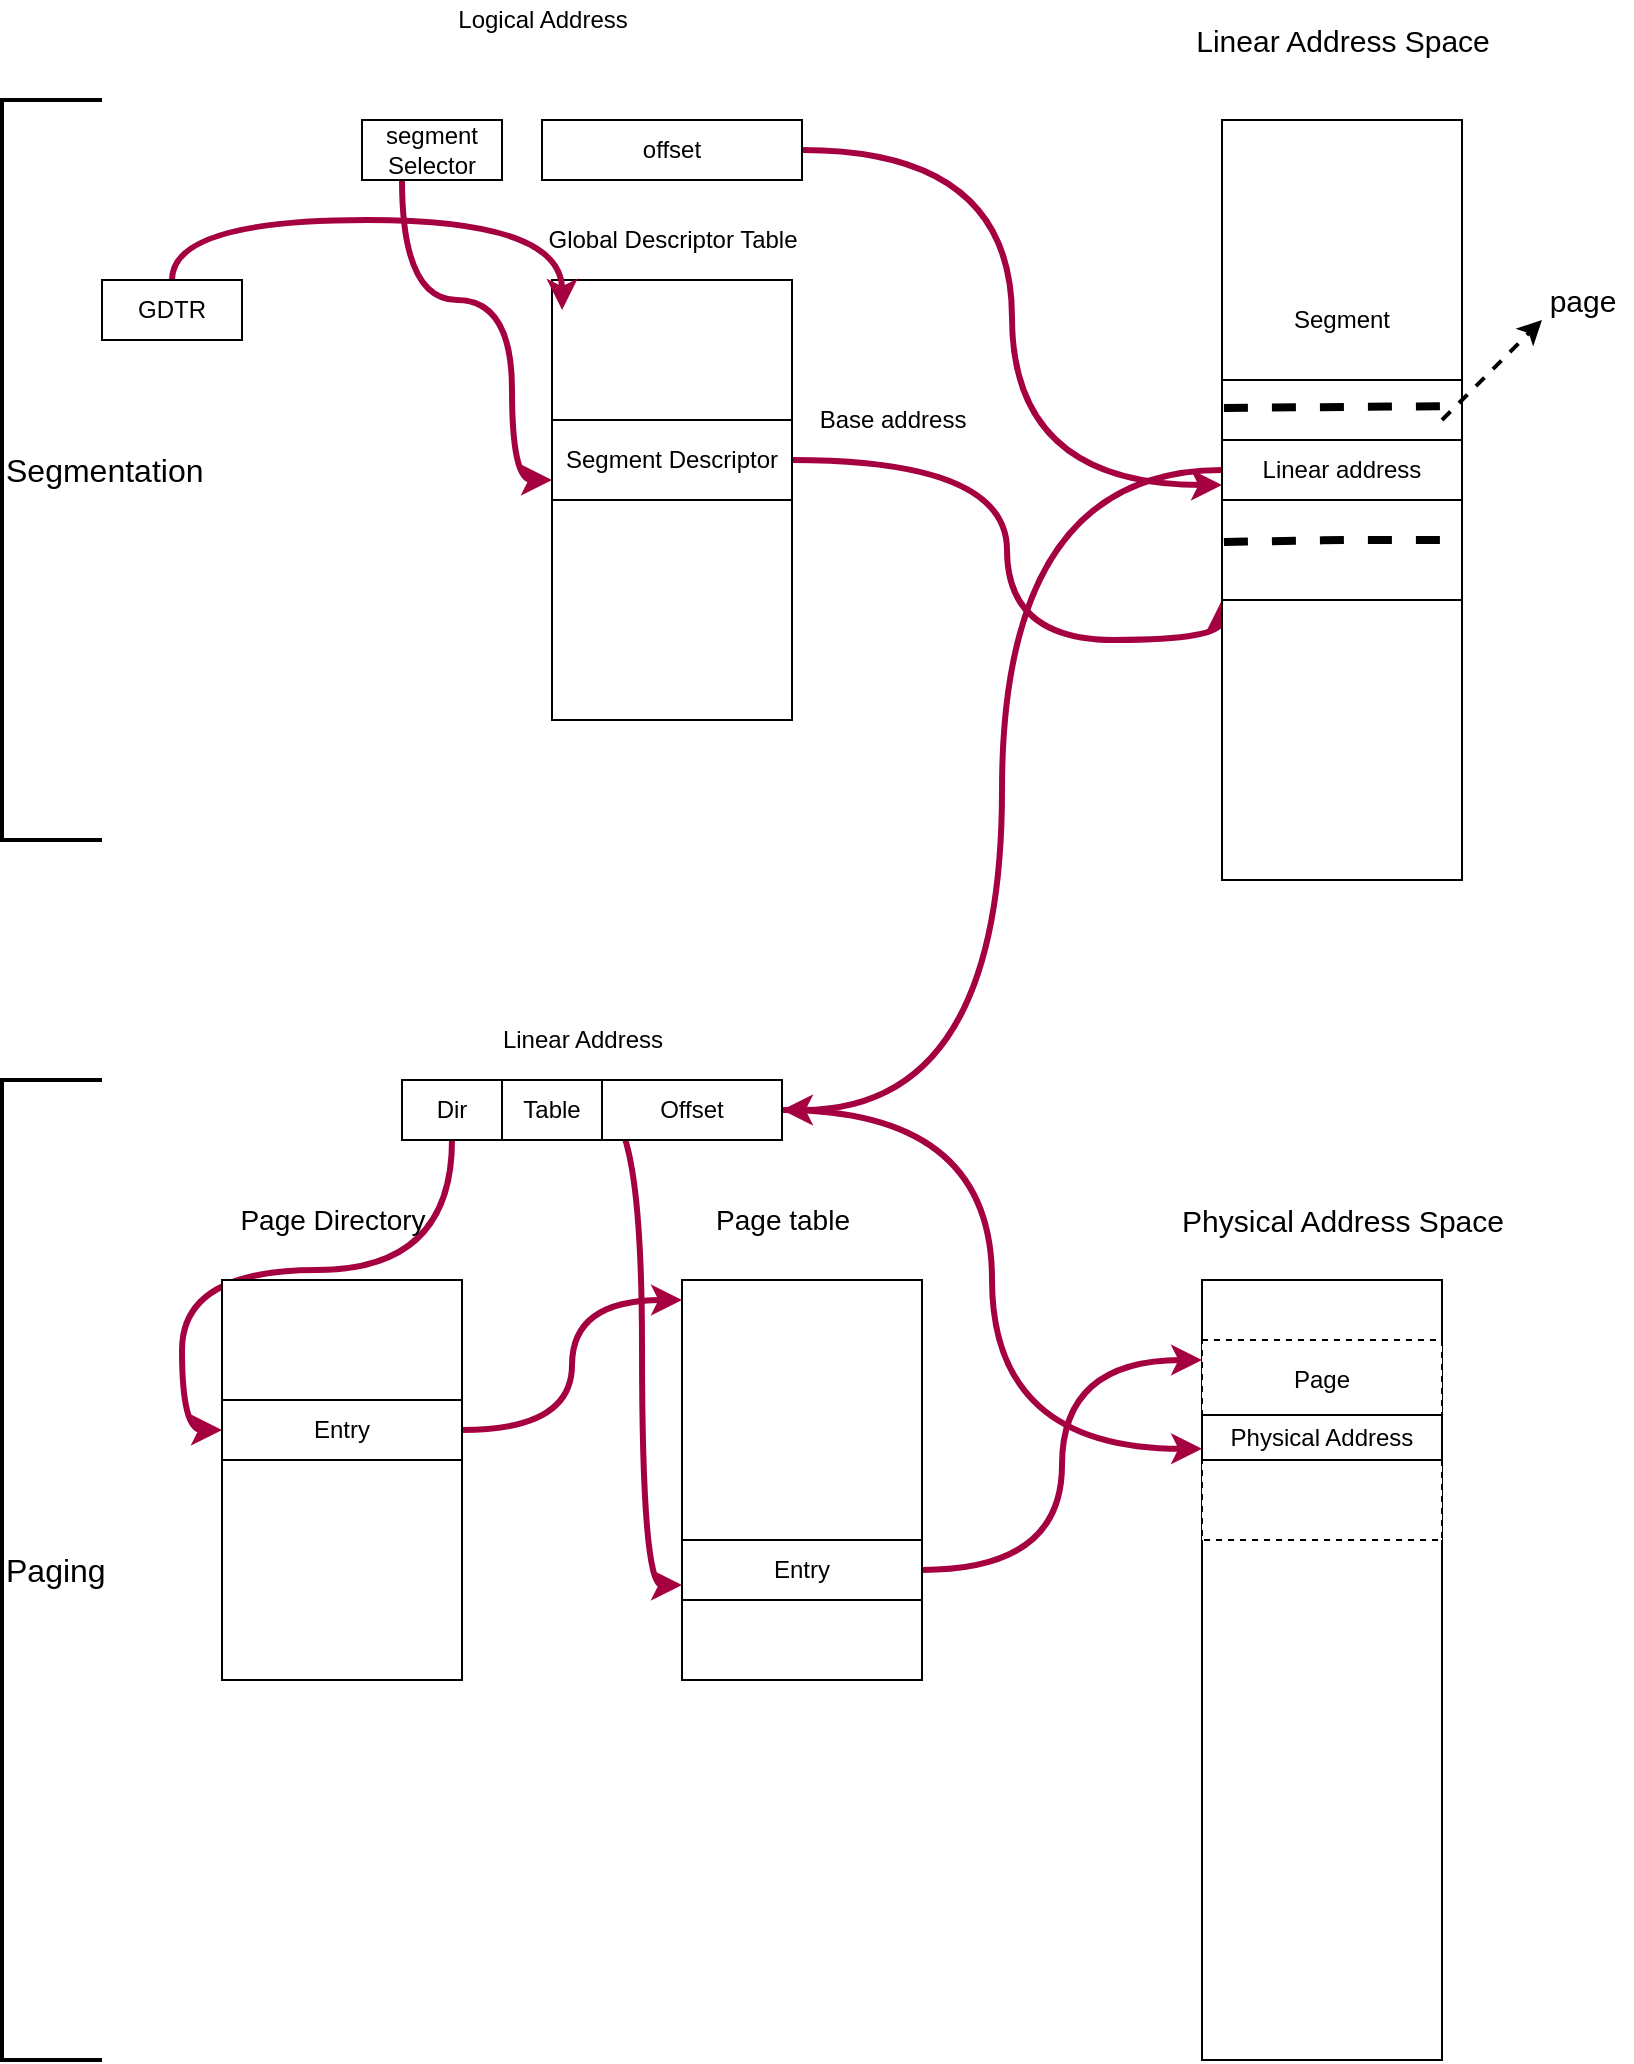 <mxfile version="13.4.2" type="github">
  <diagram id="KFNh0OBTtB54pOOY2KYq" name="Page-1">
    <mxGraphModel dx="2893" dy="1105" grid="1" gridSize="10" guides="1" tooltips="1" connect="1" arrows="1" fold="1" page="1" pageScale="1" pageWidth="827" pageHeight="1169" math="0" shadow="0">
      <root>
        <mxCell id="0" />
        <mxCell id="1" parent="0" />
        <mxCell id="2" value="Logical Address&lt;br&gt;" style="text;html=1;align=center;verticalAlign=middle;resizable=0;points=[];autosize=1;" vertex="1" parent="1">
          <mxGeometry x="140" y="180" width="100" height="20" as="geometry" />
        </mxCell>
        <mxCell id="1BfbhtUmELhzHSu8qsNg-10" style="edgeStyle=orthogonalEdgeStyle;curved=1;rounded=0;orthogonalLoop=1;jettySize=auto;html=1;entryX=0;entryY=0.75;entryDx=0;entryDy=0;strokeWidth=3;fillColor=#d80073;strokeColor=#A50040;" edge="1" parent="1" source="1BfbhtUmELhzHSu8qsNg-2" target="1BfbhtUmELhzHSu8qsNg-5">
          <mxGeometry relative="1" as="geometry">
            <Array as="points">
              <mxPoint x="120" y="330" />
              <mxPoint x="175" y="330" />
              <mxPoint x="175" y="420" />
            </Array>
          </mxGeometry>
        </mxCell>
        <mxCell id="1BfbhtUmELhzHSu8qsNg-2" value="segment Selector" style="rounded=0;whiteSpace=wrap;html=1;" vertex="1" parent="1">
          <mxGeometry x="100" y="240" width="70" height="30" as="geometry" />
        </mxCell>
        <mxCell id="1BfbhtUmELhzHSu8qsNg-11" style="edgeStyle=orthogonalEdgeStyle;curved=1;rounded=0;orthogonalLoop=1;jettySize=auto;html=1;strokeWidth=3;fillColor=#d80073;strokeColor=#A50040;entryX=0;entryY=0.75;entryDx=0;entryDy=0;" edge="1" parent="1" source="1BfbhtUmELhzHSu8qsNg-3" target="1BfbhtUmELhzHSu8qsNg-18">
          <mxGeometry relative="1" as="geometry">
            <mxPoint x="450" y="390" as="targetPoint" />
          </mxGeometry>
        </mxCell>
        <mxCell id="1BfbhtUmELhzHSu8qsNg-3" value="offset" style="rounded=0;whiteSpace=wrap;html=1;" vertex="1" parent="1">
          <mxGeometry x="190" y="240" width="130" height="30" as="geometry" />
        </mxCell>
        <mxCell id="1BfbhtUmELhzHSu8qsNg-4" value="" style="rounded=0;whiteSpace=wrap;html=1;" vertex="1" parent="1">
          <mxGeometry x="195" y="320" width="120" height="220" as="geometry" />
        </mxCell>
        <mxCell id="1BfbhtUmELhzHSu8qsNg-14" style="edgeStyle=orthogonalEdgeStyle;curved=1;rounded=0;orthogonalLoop=1;jettySize=auto;html=1;entryX=0;entryY=1;entryDx=0;entryDy=0;strokeWidth=3;fillColor=#d80073;strokeColor=#A50040;" edge="1" parent="1" source="1BfbhtUmELhzHSu8qsNg-5" target="1BfbhtUmELhzHSu8qsNg-17">
          <mxGeometry relative="1" as="geometry">
            <mxPoint x="435.858" y="424.142" as="targetPoint" />
          </mxGeometry>
        </mxCell>
        <mxCell id="1BfbhtUmELhzHSu8qsNg-5" value="Segment Descriptor" style="rounded=0;whiteSpace=wrap;html=1;" vertex="1" parent="1">
          <mxGeometry x="195" y="390" width="120" height="40" as="geometry" />
        </mxCell>
        <mxCell id="1BfbhtUmELhzHSu8qsNg-6" value="Global Descriptor Table" style="text;html=1;align=center;verticalAlign=middle;resizable=0;points=[];autosize=1;" vertex="1" parent="1">
          <mxGeometry x="185" y="290" width="140" height="20" as="geometry" />
        </mxCell>
        <mxCell id="1BfbhtUmELhzHSu8qsNg-9" style="edgeStyle=orthogonalEdgeStyle;rounded=0;orthogonalLoop=1;jettySize=auto;html=1;entryX=0.042;entryY=0.068;entryDx=0;entryDy=0;entryPerimeter=0;curved=1;fillColor=#d80073;strokeColor=#A50040;strokeWidth=3;" edge="1" parent="1" source="1BfbhtUmELhzHSu8qsNg-8" target="1BfbhtUmELhzHSu8qsNg-4">
          <mxGeometry relative="1" as="geometry">
            <Array as="points">
              <mxPoint x="5" y="290" />
              <mxPoint x="200" y="290" />
            </Array>
          </mxGeometry>
        </mxCell>
        <mxCell id="1BfbhtUmELhzHSu8qsNg-8" value="GDTR" style="rounded=0;whiteSpace=wrap;html=1;" vertex="1" parent="1">
          <mxGeometry x="-30" y="320" width="70" height="30" as="geometry" />
        </mxCell>
        <mxCell id="1BfbhtUmELhzHSu8qsNg-15" value="Base address" style="text;html=1;align=center;verticalAlign=middle;resizable=0;points=[];autosize=1;" vertex="1" parent="1">
          <mxGeometry x="320" y="380" width="90" height="20" as="geometry" />
        </mxCell>
        <mxCell id="1BfbhtUmELhzHSu8qsNg-16" value="" style="rounded=0;whiteSpace=wrap;html=1;" vertex="1" parent="1">
          <mxGeometry x="530" y="240" width="120" height="380" as="geometry" />
        </mxCell>
        <mxCell id="1BfbhtUmELhzHSu8qsNg-17" value="" style="rounded=0;whiteSpace=wrap;html=1;" vertex="1" parent="1">
          <mxGeometry x="530" y="370" width="120" height="110" as="geometry" />
        </mxCell>
        <mxCell id="1BfbhtUmELhzHSu8qsNg-29" style="edgeStyle=orthogonalEdgeStyle;curved=1;rounded=0;orthogonalLoop=1;jettySize=auto;html=1;entryX=1;entryY=0.5;entryDx=0;entryDy=0;strokeWidth=3;fillColor=#d80073;strokeColor=#A50040;" edge="1" parent="1" source="1BfbhtUmELhzHSu8qsNg-18" target="1BfbhtUmELhzHSu8qsNg-27">
          <mxGeometry relative="1" as="geometry" />
        </mxCell>
        <mxCell id="1BfbhtUmELhzHSu8qsNg-18" value="Linear address" style="rounded=0;whiteSpace=wrap;html=1;" vertex="1" parent="1">
          <mxGeometry x="530" y="400" width="120" height="30" as="geometry" />
        </mxCell>
        <mxCell id="1BfbhtUmELhzHSu8qsNg-19" value="Segment" style="text;html=1;strokeColor=none;fillColor=none;align=center;verticalAlign=middle;whiteSpace=wrap;rounded=0;" vertex="1" parent="1">
          <mxGeometry x="570" y="330" width="40" height="20" as="geometry" />
        </mxCell>
        <mxCell id="1BfbhtUmELhzHSu8qsNg-20" value="" style="endArrow=none;dashed=1;html=1;strokeWidth=4;exitX=0.008;exitY=0.127;exitDx=0;exitDy=0;exitPerimeter=0;" edge="1" parent="1" source="1BfbhtUmELhzHSu8qsNg-17">
          <mxGeometry width="50" height="50" relative="1" as="geometry">
            <mxPoint x="530" y="420" as="sourcePoint" />
            <mxPoint x="650" y="383" as="targetPoint" />
          </mxGeometry>
        </mxCell>
        <mxCell id="1BfbhtUmELhzHSu8qsNg-21" value="" style="endArrow=none;dashed=1;html=1;strokeWidth=4;entryX=1;entryY=0.118;entryDx=0;entryDy=0;entryPerimeter=0;exitX=0.008;exitY=0.127;exitDx=0;exitDy=0;exitPerimeter=0;" edge="1" parent="1">
          <mxGeometry width="50" height="50" relative="1" as="geometry">
            <mxPoint x="530.96" y="450.99" as="sourcePoint" />
            <mxPoint x="650" y="450" as="targetPoint" />
            <Array as="points">
              <mxPoint x="590" y="450.02" />
            </Array>
          </mxGeometry>
        </mxCell>
        <mxCell id="1BfbhtUmELhzHSu8qsNg-23" value="" style="endArrow=classic;html=1;strokeWidth=2;dashed=1;" edge="1" parent="1">
          <mxGeometry width="50" height="50" relative="1" as="geometry">
            <mxPoint x="640" y="390" as="sourcePoint" />
            <mxPoint x="690" y="340" as="targetPoint" />
          </mxGeometry>
        </mxCell>
        <mxCell id="1BfbhtUmELhzHSu8qsNg-24" value="&lt;font style=&quot;font-size: 15px&quot;&gt;page&lt;/font&gt;" style="text;html=1;align=center;verticalAlign=middle;resizable=0;points=[];autosize=1;" vertex="1" parent="1">
          <mxGeometry x="685" y="320" width="50" height="20" as="geometry" />
        </mxCell>
        <mxCell id="1BfbhtUmELhzHSu8qsNg-33" style="edgeStyle=orthogonalEdgeStyle;rounded=0;orthogonalLoop=1;jettySize=auto;html=1;entryX=0;entryY=0.5;entryDx=0;entryDy=0;strokeWidth=3;curved=1;fillColor=#d80073;strokeColor=#A50040;" edge="1" parent="1" source="1BfbhtUmELhzHSu8qsNg-25" target="1BfbhtUmELhzHSu8qsNg-34">
          <mxGeometry relative="1" as="geometry" />
        </mxCell>
        <mxCell id="1BfbhtUmELhzHSu8qsNg-25" value="Dir" style="rounded=0;whiteSpace=wrap;html=1;" vertex="1" parent="1">
          <mxGeometry x="120" y="720" width="50" height="30" as="geometry" />
        </mxCell>
        <mxCell id="1BfbhtUmELhzHSu8qsNg-37" style="edgeStyle=orthogonalEdgeStyle;curved=1;rounded=0;orthogonalLoop=1;jettySize=auto;html=1;entryX=0;entryY=0.75;entryDx=0;entryDy=0;strokeWidth=3;fillColor=#d80073;strokeColor=#A50040;" edge="1" parent="1" source="1BfbhtUmELhzHSu8qsNg-26" target="1BfbhtUmELhzHSu8qsNg-36">
          <mxGeometry relative="1" as="geometry" />
        </mxCell>
        <mxCell id="1BfbhtUmELhzHSu8qsNg-26" value="Table" style="rounded=0;whiteSpace=wrap;html=1;" vertex="1" parent="1">
          <mxGeometry x="170" y="720" width="50" height="30" as="geometry" />
        </mxCell>
        <mxCell id="1BfbhtUmELhzHSu8qsNg-42" style="edgeStyle=orthogonalEdgeStyle;curved=1;rounded=0;orthogonalLoop=1;jettySize=auto;html=1;entryX=0;entryY=0.75;entryDx=0;entryDy=0;strokeWidth=3;fillColor=#d80073;strokeColor=#A50040;" edge="1" parent="1" source="1BfbhtUmELhzHSu8qsNg-27" target="1BfbhtUmELhzHSu8qsNg-39">
          <mxGeometry relative="1" as="geometry" />
        </mxCell>
        <mxCell id="1BfbhtUmELhzHSu8qsNg-27" value="Offset" style="rounded=0;whiteSpace=wrap;html=1;" vertex="1" parent="1">
          <mxGeometry x="220" y="720" width="90" height="30" as="geometry" />
        </mxCell>
        <mxCell id="1BfbhtUmELhzHSu8qsNg-28" value="Linear Address" style="text;html=1;align=center;verticalAlign=middle;resizable=0;points=[];autosize=1;" vertex="1" parent="1">
          <mxGeometry x="160" y="690" width="100" height="20" as="geometry" />
        </mxCell>
        <mxCell id="1BfbhtUmELhzHSu8qsNg-30" value="" style="rounded=0;whiteSpace=wrap;html=1;" vertex="1" parent="1">
          <mxGeometry x="30" y="820" width="120" height="200" as="geometry" />
        </mxCell>
        <mxCell id="1BfbhtUmELhzHSu8qsNg-31" value="" style="rounded=0;whiteSpace=wrap;html=1;" vertex="1" parent="1">
          <mxGeometry x="260" y="820" width="120" height="200" as="geometry" />
        </mxCell>
        <mxCell id="1BfbhtUmELhzHSu8qsNg-32" value="" style="rounded=0;whiteSpace=wrap;html=1;" vertex="1" parent="1">
          <mxGeometry x="520" y="820" width="120" height="390" as="geometry" />
        </mxCell>
        <mxCell id="1BfbhtUmELhzHSu8qsNg-35" style="edgeStyle=orthogonalEdgeStyle;curved=1;rounded=0;orthogonalLoop=1;jettySize=auto;html=1;entryX=0;entryY=0.05;entryDx=0;entryDy=0;strokeWidth=3;entryPerimeter=0;fillColor=#d80073;strokeColor=#A50040;" edge="1" parent="1" source="1BfbhtUmELhzHSu8qsNg-34" target="1BfbhtUmELhzHSu8qsNg-31">
          <mxGeometry relative="1" as="geometry" />
        </mxCell>
        <mxCell id="1BfbhtUmELhzHSu8qsNg-34" value="Entry" style="rounded=0;whiteSpace=wrap;html=1;" vertex="1" parent="1">
          <mxGeometry x="30" y="880" width="120" height="30" as="geometry" />
        </mxCell>
        <mxCell id="1BfbhtUmELhzHSu8qsNg-41" style="edgeStyle=orthogonalEdgeStyle;curved=1;rounded=0;orthogonalLoop=1;jettySize=auto;html=1;entryX=0;entryY=0.1;entryDx=0;entryDy=0;strokeWidth=3;entryPerimeter=0;fillColor=#d80073;strokeColor=#A50040;" edge="1" parent="1" source="1BfbhtUmELhzHSu8qsNg-36" target="1BfbhtUmELhzHSu8qsNg-38">
          <mxGeometry relative="1" as="geometry" />
        </mxCell>
        <mxCell id="1BfbhtUmELhzHSu8qsNg-36" value="Entry" style="rounded=0;whiteSpace=wrap;html=1;" vertex="1" parent="1">
          <mxGeometry x="260" y="950" width="120" height="30" as="geometry" />
        </mxCell>
        <mxCell id="1BfbhtUmELhzHSu8qsNg-38" value="" style="rounded=0;whiteSpace=wrap;html=1;dashed=1;" vertex="1" parent="1">
          <mxGeometry x="520" y="850" width="120" height="100" as="geometry" />
        </mxCell>
        <mxCell id="1BfbhtUmELhzHSu8qsNg-39" value="Physical Address" style="rounded=0;whiteSpace=wrap;html=1;" vertex="1" parent="1">
          <mxGeometry x="520" y="887.5" width="120" height="22.5" as="geometry" />
        </mxCell>
        <mxCell id="1BfbhtUmELhzHSu8qsNg-40" value="Page" style="text;html=1;strokeColor=none;fillColor=none;align=center;verticalAlign=middle;whiteSpace=wrap;rounded=0;" vertex="1" parent="1">
          <mxGeometry x="560" y="860" width="40" height="20" as="geometry" />
        </mxCell>
        <mxCell id="1BfbhtUmELhzHSu8qsNg-43" value="&lt;font style=&quot;font-size: 15px&quot;&gt;Physical Address Space&lt;/font&gt;" style="text;html=1;align=center;verticalAlign=middle;resizable=0;points=[];autosize=1;" vertex="1" parent="1">
          <mxGeometry x="500" y="780" width="180" height="20" as="geometry" />
        </mxCell>
        <mxCell id="1BfbhtUmELhzHSu8qsNg-44" value="&lt;font style=&quot;font-size: 14px&quot;&gt;Page table&lt;/font&gt;" style="text;html=1;align=center;verticalAlign=middle;resizable=0;points=[];autosize=1;" vertex="1" parent="1">
          <mxGeometry x="270" y="780" width="80" height="20" as="geometry" />
        </mxCell>
        <mxCell id="1BfbhtUmELhzHSu8qsNg-45" value="&lt;font style=&quot;font-size: 14px&quot;&gt;Page Directory&lt;/font&gt;" style="text;html=1;align=center;verticalAlign=middle;resizable=0;points=[];autosize=1;" vertex="1" parent="1">
          <mxGeometry x="30" y="780" width="110" height="20" as="geometry" />
        </mxCell>
        <mxCell id="1BfbhtUmELhzHSu8qsNg-46" value="&lt;font style=&quot;font-size: 15px&quot;&gt;Linear Address Space&lt;/font&gt;" style="text;html=1;align=center;verticalAlign=middle;resizable=0;points=[];autosize=1;" vertex="1" parent="1">
          <mxGeometry x="510" y="190" width="160" height="20" as="geometry" />
        </mxCell>
        <mxCell id="1BfbhtUmELhzHSu8qsNg-49" value="&lt;font style=&quot;font-size: 16px&quot;&gt;Segmentation&lt;/font&gt;" style="strokeWidth=2;html=1;shape=mxgraph.flowchart.annotation_1;align=left;pointerEvents=1;" vertex="1" parent="1">
          <mxGeometry x="-80" y="230" width="50" height="370" as="geometry" />
        </mxCell>
        <mxCell id="1BfbhtUmELhzHSu8qsNg-50" value="&lt;font style=&quot;font-size: 16px&quot;&gt;Paging&lt;/font&gt;" style="strokeWidth=2;html=1;shape=mxgraph.flowchart.annotation_1;align=left;pointerEvents=1;" vertex="1" parent="1">
          <mxGeometry x="-80" y="720" width="50" height="490" as="geometry" />
        </mxCell>
      </root>
    </mxGraphModel>
  </diagram>
</mxfile>
